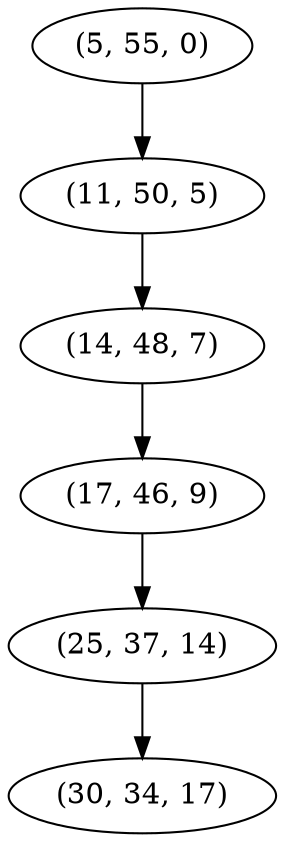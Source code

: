 digraph tree {
    "(5, 55, 0)";
    "(11, 50, 5)";
    "(14, 48, 7)";
    "(17, 46, 9)";
    "(25, 37, 14)";
    "(30, 34, 17)";
    "(5, 55, 0)" -> "(11, 50, 5)";
    "(11, 50, 5)" -> "(14, 48, 7)";
    "(14, 48, 7)" -> "(17, 46, 9)";
    "(17, 46, 9)" -> "(25, 37, 14)";
    "(25, 37, 14)" -> "(30, 34, 17)";
}
